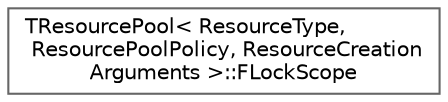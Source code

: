 digraph "Graphical Class Hierarchy"
{
 // INTERACTIVE_SVG=YES
 // LATEX_PDF_SIZE
  bgcolor="transparent";
  edge [fontname=Helvetica,fontsize=10,labelfontname=Helvetica,labelfontsize=10];
  node [fontname=Helvetica,fontsize=10,shape=box,height=0.2,width=0.4];
  rankdir="LR";
  Node0 [id="Node000000",label="TResourcePool\< ResourceType,\l ResourcePoolPolicy, ResourceCreation\lArguments \>::FLockScope",height=0.2,width=0.4,color="grey40", fillcolor="white", style="filled",URL="$d0/d49/classTResourcePool_1_1FLockScope.html",tooltip="A scope that takes a single lock so that individual allocations / deallocations can skip it."];
}
